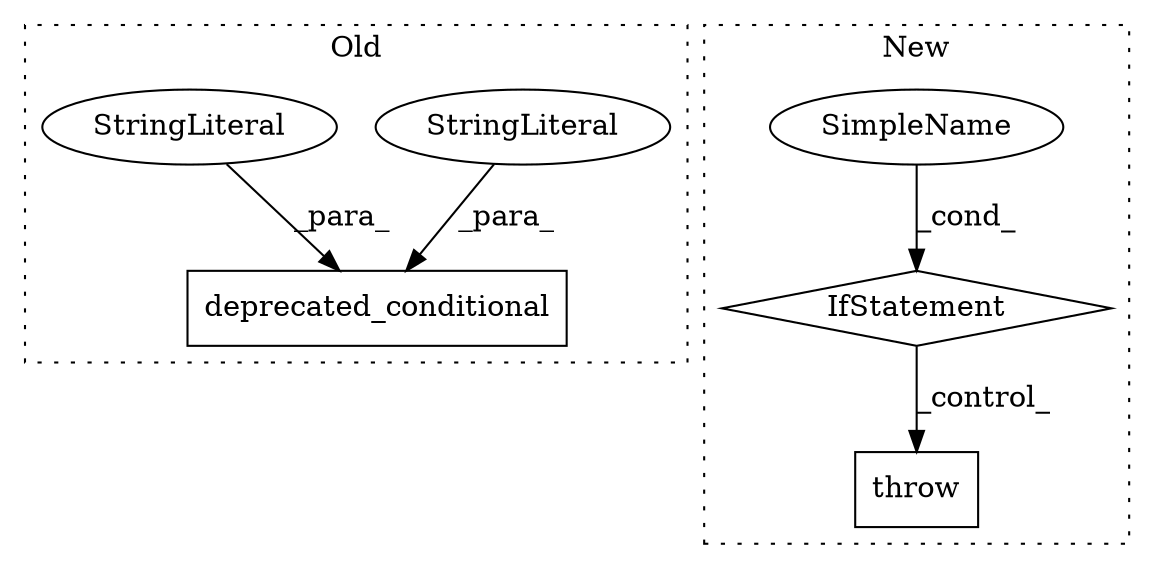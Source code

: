 digraph G {
subgraph cluster0 {
1 [label="deprecated_conditional" a="32" s="3905,4068" l="23,1" shape="box"];
5 [label="StringLiteral" a="45" s="3960" l="40" shape="ellipse"];
6 [label="StringLiteral" a="45" s="4001" l="67" shape="ellipse"];
label = "Old";
style="dotted";
}
subgraph cluster1 {
2 [label="throw" a="53" s="3881" l="6" shape="box"];
3 [label="IfStatement" a="25" s="3852,3871" l="4,2" shape="diamond"];
4 [label="SimpleName" a="42" s="" l="" shape="ellipse"];
label = "New";
style="dotted";
}
3 -> 2 [label="_control_"];
4 -> 3 [label="_cond_"];
5 -> 1 [label="_para_"];
6 -> 1 [label="_para_"];
}